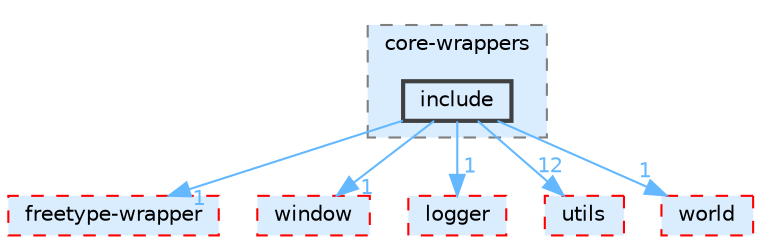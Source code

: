 digraph "lib/core/core-wrappers/include"
{
 // LATEX_PDF_SIZE
  bgcolor="transparent";
  edge [fontname=Helvetica,fontsize=10,labelfontname=Helvetica,labelfontsize=10];
  node [fontname=Helvetica,fontsize=10,shape=box,height=0.2,width=0.4];
  compound=true
  subgraph clusterdir_3ba74b92108d0f2a02e3c2f0f685a4ec {
    graph [ bgcolor="#daedff", pencolor="grey50", label="core-wrappers", fontname=Helvetica,fontsize=10 style="filled,dashed", URL="dir_3ba74b92108d0f2a02e3c2f0f685a4ec.html",tooltip=""]
  dir_ba83d87c3a4784699bd7bd6f3a8d87ca [label="include", fillcolor="#daedff", color="grey25", style="filled,bold", URL="dir_ba83d87c3a4784699bd7bd6f3a8d87ca.html",tooltip=""];
  }
  dir_135b809e8d250589e5289cad46453686 [label="freetype-wrapper", fillcolor="#daedff", color="red", style="filled,dashed", URL="dir_135b809e8d250589e5289cad46453686.html",tooltip=""];
  dir_2eb4d6a0926ce6cd9d2287e910bc6883 [label="window", fillcolor="#daedff", color="red", style="filled,dashed", URL="dir_2eb4d6a0926ce6cd9d2287e910bc6883.html",tooltip=""];
  dir_3abd7e524b18be2791e1cb82bd099322 [label="logger", fillcolor="#daedff", color="red", style="filled,dashed", URL="dir_3abd7e524b18be2791e1cb82bd099322.html",tooltip=""];
  dir_7424ed62543de5b0130e05639ffdcfce [label="utils", fillcolor="#daedff", color="red", style="filled,dashed", URL="dir_7424ed62543de5b0130e05639ffdcfce.html",tooltip=""];
  dir_7eff1fcf245d21a0d58aab4335d9982c [label="world", fillcolor="#daedff", color="red", style="filled,dashed", URL="dir_7eff1fcf245d21a0d58aab4335d9982c.html",tooltip=""];
  dir_ba83d87c3a4784699bd7bd6f3a8d87ca->dir_135b809e8d250589e5289cad46453686 [headlabel="1", labeldistance=1.5 headhref="dir_000006_000004.html" color="steelblue1" fontcolor="steelblue1"];
  dir_ba83d87c3a4784699bd7bd6f3a8d87ca->dir_2eb4d6a0926ce6cd9d2287e910bc6883 [headlabel="1", labeldistance=1.5 headhref="dir_000006_000029.html" color="steelblue1" fontcolor="steelblue1"];
  dir_ba83d87c3a4784699bd7bd6f3a8d87ca->dir_3abd7e524b18be2791e1cb82bd099322 [headlabel="1", labeldistance=1.5 headhref="dir_000006_000017.html" color="steelblue1" fontcolor="steelblue1"];
  dir_ba83d87c3a4784699bd7bd6f3a8d87ca->dir_7424ed62543de5b0130e05639ffdcfce [headlabel="12", labeldistance=1.5 headhref="dir_000006_000028.html" color="steelblue1" fontcolor="steelblue1"];
  dir_ba83d87c3a4784699bd7bd6f3a8d87ca->dir_7eff1fcf245d21a0d58aab4335d9982c [headlabel="1", labeldistance=1.5 headhref="dir_000006_000030.html" color="steelblue1" fontcolor="steelblue1"];
}
